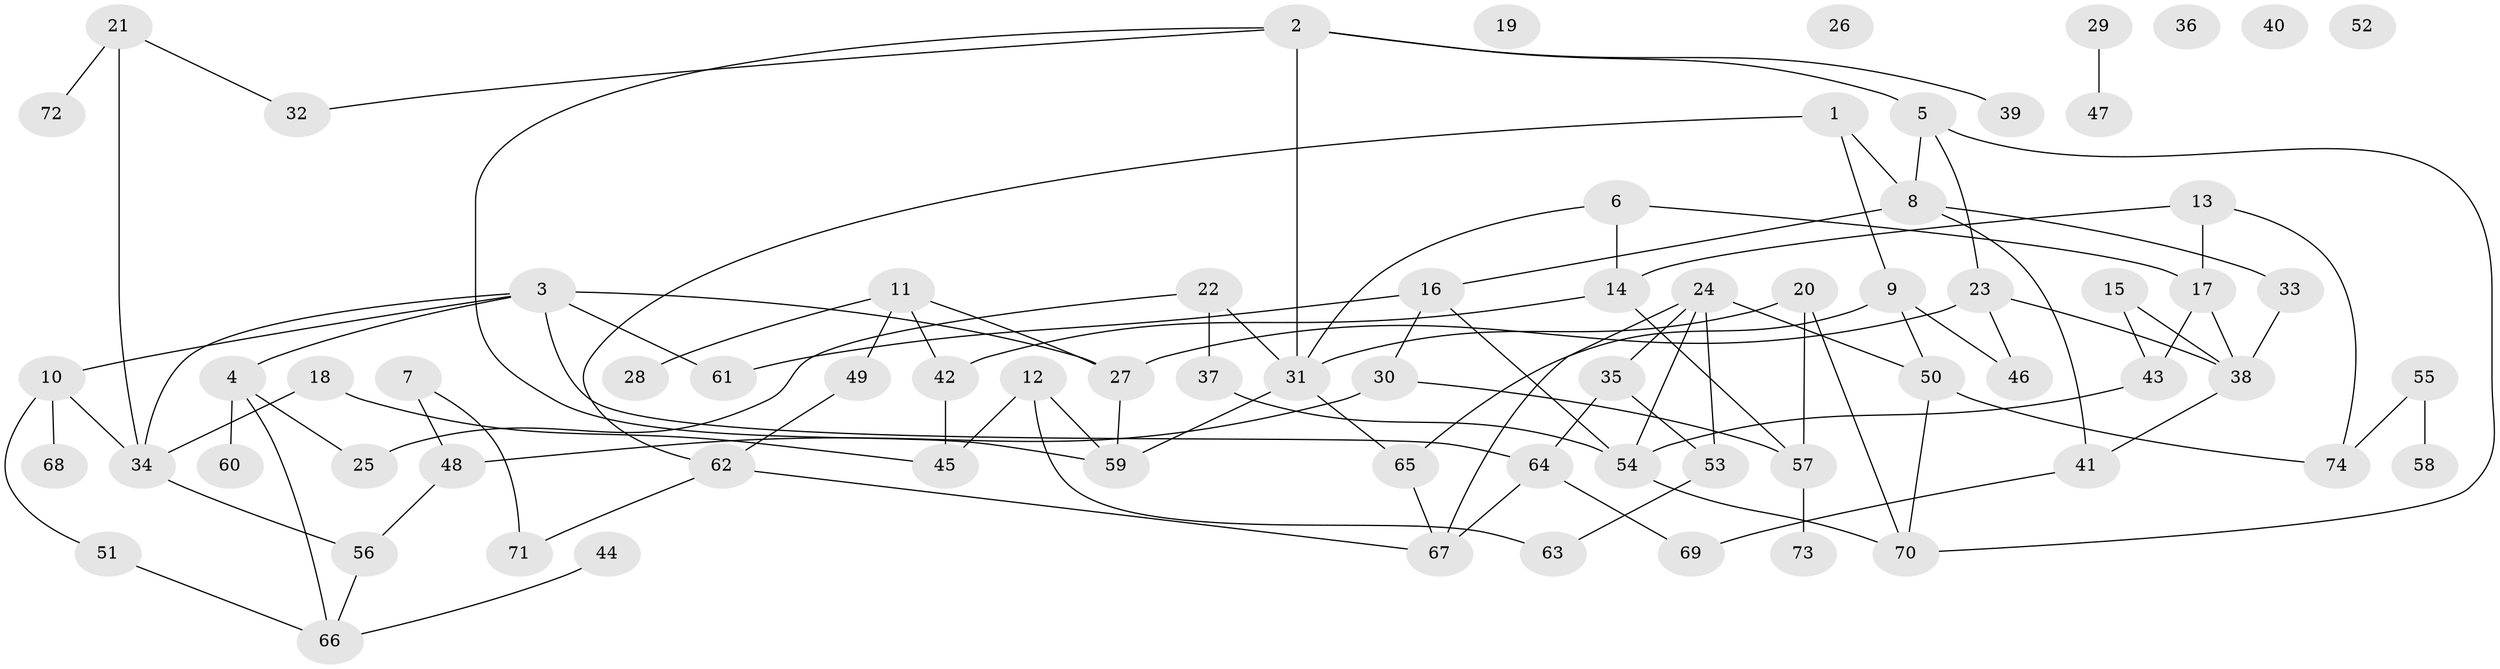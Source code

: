 // Generated by graph-tools (version 1.1) at 2025/12/03/09/25 04:12:54]
// undirected, 74 vertices, 104 edges
graph export_dot {
graph [start="1"]
  node [color=gray90,style=filled];
  1;
  2;
  3;
  4;
  5;
  6;
  7;
  8;
  9;
  10;
  11;
  12;
  13;
  14;
  15;
  16;
  17;
  18;
  19;
  20;
  21;
  22;
  23;
  24;
  25;
  26;
  27;
  28;
  29;
  30;
  31;
  32;
  33;
  34;
  35;
  36;
  37;
  38;
  39;
  40;
  41;
  42;
  43;
  44;
  45;
  46;
  47;
  48;
  49;
  50;
  51;
  52;
  53;
  54;
  55;
  56;
  57;
  58;
  59;
  60;
  61;
  62;
  63;
  64;
  65;
  66;
  67;
  68;
  69;
  70;
  71;
  72;
  73;
  74;
  1 -- 8;
  1 -- 9;
  1 -- 62;
  2 -- 5;
  2 -- 31;
  2 -- 32;
  2 -- 39;
  2 -- 59;
  3 -- 4;
  3 -- 10;
  3 -- 27;
  3 -- 34;
  3 -- 61;
  3 -- 64;
  4 -- 25;
  4 -- 60;
  4 -- 66;
  5 -- 8;
  5 -- 23;
  5 -- 70;
  6 -- 14;
  6 -- 17;
  6 -- 31;
  7 -- 48;
  7 -- 71;
  8 -- 16;
  8 -- 33;
  8 -- 41;
  9 -- 46;
  9 -- 50;
  9 -- 65;
  10 -- 34;
  10 -- 51;
  10 -- 68;
  11 -- 27;
  11 -- 28;
  11 -- 42;
  11 -- 49;
  12 -- 45;
  12 -- 59;
  12 -- 63;
  13 -- 14;
  13 -- 17;
  13 -- 74;
  14 -- 42;
  14 -- 57;
  15 -- 38;
  15 -- 43;
  16 -- 30;
  16 -- 54;
  16 -- 61;
  17 -- 38;
  17 -- 43;
  18 -- 34;
  18 -- 45;
  20 -- 31;
  20 -- 57;
  20 -- 70;
  21 -- 32;
  21 -- 34;
  21 -- 72;
  22 -- 25;
  22 -- 31;
  22 -- 37;
  23 -- 27;
  23 -- 38;
  23 -- 46;
  24 -- 35;
  24 -- 50;
  24 -- 53;
  24 -- 54;
  24 -- 67;
  27 -- 59;
  29 -- 47;
  30 -- 48;
  30 -- 57;
  31 -- 59;
  31 -- 65;
  33 -- 38;
  34 -- 56;
  35 -- 53;
  35 -- 64;
  37 -- 54;
  38 -- 41;
  41 -- 69;
  42 -- 45;
  43 -- 54;
  44 -- 66;
  48 -- 56;
  49 -- 62;
  50 -- 70;
  50 -- 74;
  51 -- 66;
  53 -- 63;
  54 -- 70;
  55 -- 58;
  55 -- 74;
  56 -- 66;
  57 -- 73;
  62 -- 67;
  62 -- 71;
  64 -- 67;
  64 -- 69;
  65 -- 67;
}
